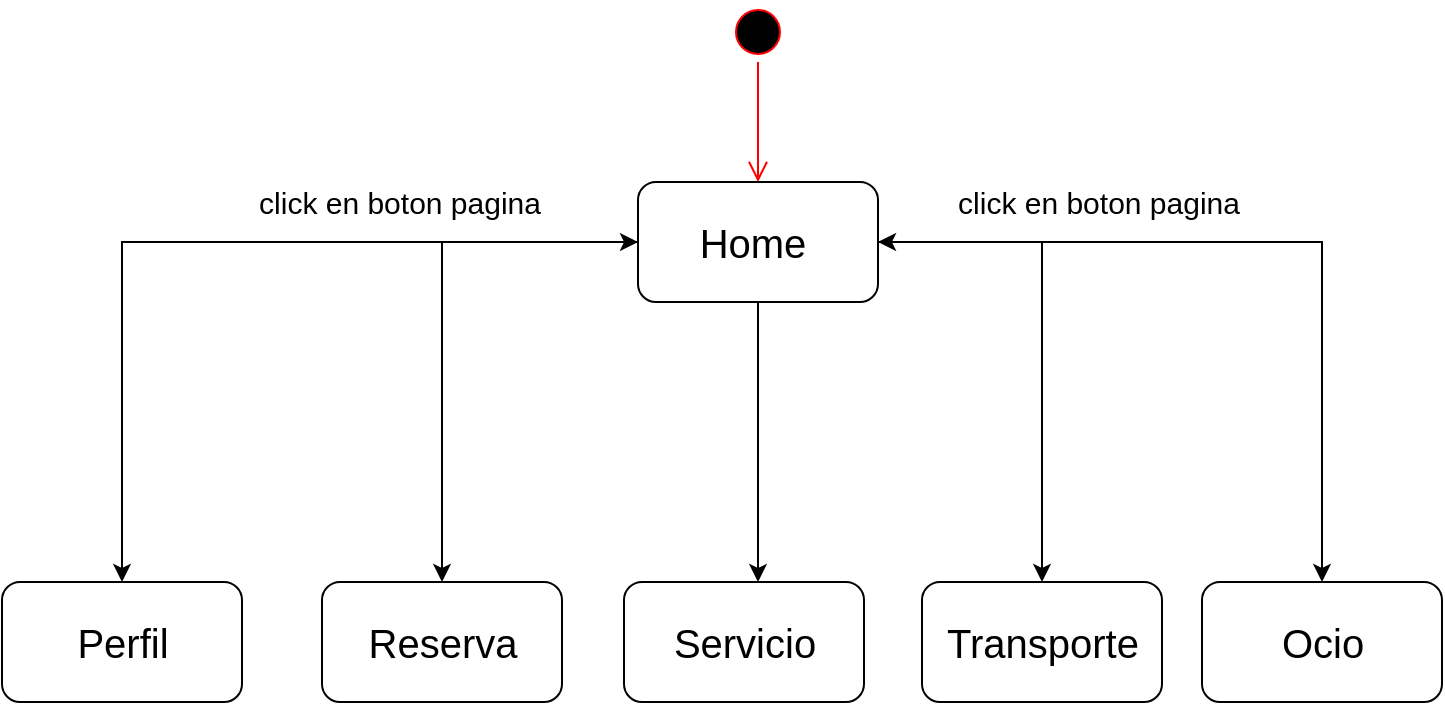 <mxfile version="14.4.7" type="github">
  <diagram id="Udc8YnD41uHaE9qWk62E" name="Page-1">
    <mxGraphModel dx="865" dy="483" grid="1" gridSize="10" guides="1" tooltips="1" connect="1" arrows="1" fold="1" page="1" pageScale="1" pageWidth="827" pageHeight="1169" math="0" shadow="0">
      <root>
        <mxCell id="0" />
        <mxCell id="1" parent="0" />
        <mxCell id="VwBI8esxFhHhD4-XzfhI-1" value="" style="ellipse;html=1;shape=startState;fillColor=#000000;strokeColor=#ff0000;" vertex="1" parent="1">
          <mxGeometry x="443" y="10" width="30" height="30" as="geometry" />
        </mxCell>
        <mxCell id="VwBI8esxFhHhD4-XzfhI-2" value="" style="edgeStyle=orthogonalEdgeStyle;html=1;verticalAlign=bottom;endArrow=open;endSize=8;strokeColor=#ff0000;" edge="1" source="VwBI8esxFhHhD4-XzfhI-1" parent="1">
          <mxGeometry relative="1" as="geometry">
            <mxPoint x="458" y="100" as="targetPoint" />
          </mxGeometry>
        </mxCell>
        <mxCell id="VwBI8esxFhHhD4-XzfhI-16" style="edgeStyle=orthogonalEdgeStyle;rounded=0;orthogonalLoop=1;jettySize=auto;html=1;entryX=0.5;entryY=0;entryDx=0;entryDy=0;" edge="1" parent="1" source="VwBI8esxFhHhD4-XzfhI-3" target="VwBI8esxFhHhD4-XzfhI-5">
          <mxGeometry relative="1" as="geometry" />
        </mxCell>
        <mxCell id="VwBI8esxFhHhD4-XzfhI-17" style="edgeStyle=orthogonalEdgeStyle;rounded=0;orthogonalLoop=1;jettySize=auto;html=1;startArrow=classic;startFill=1;" edge="1" parent="1" source="VwBI8esxFhHhD4-XzfhI-3" target="VwBI8esxFhHhD4-XzfhI-7">
          <mxGeometry relative="1" as="geometry" />
        </mxCell>
        <mxCell id="VwBI8esxFhHhD4-XzfhI-19" style="edgeStyle=orthogonalEdgeStyle;rounded=0;orthogonalLoop=1;jettySize=auto;html=1;" edge="1" parent="1" source="VwBI8esxFhHhD4-XzfhI-3" target="VwBI8esxFhHhD4-XzfhI-9">
          <mxGeometry relative="1" as="geometry">
            <Array as="points">
              <mxPoint x="458" y="250" />
              <mxPoint x="458" y="250" />
            </Array>
          </mxGeometry>
        </mxCell>
        <mxCell id="VwBI8esxFhHhD4-XzfhI-20" style="edgeStyle=orthogonalEdgeStyle;rounded=0;orthogonalLoop=1;jettySize=auto;html=1;entryX=0.5;entryY=0;entryDx=0;entryDy=0;" edge="1" parent="1" source="VwBI8esxFhHhD4-XzfhI-3" target="VwBI8esxFhHhD4-XzfhI-12">
          <mxGeometry relative="1" as="geometry" />
        </mxCell>
        <mxCell id="VwBI8esxFhHhD4-XzfhI-21" style="edgeStyle=orthogonalEdgeStyle;rounded=0;orthogonalLoop=1;jettySize=auto;html=1;entryX=0.5;entryY=0;entryDx=0;entryDy=0;startArrow=classic;startFill=1;" edge="1" parent="1" source="VwBI8esxFhHhD4-XzfhI-3" target="VwBI8esxFhHhD4-XzfhI-14">
          <mxGeometry relative="1" as="geometry" />
        </mxCell>
        <mxCell id="VwBI8esxFhHhD4-XzfhI-3" value="" style="rounded=1;whiteSpace=wrap;html=1;" vertex="1" parent="1">
          <mxGeometry x="398" y="100" width="120" height="60" as="geometry" />
        </mxCell>
        <mxCell id="VwBI8esxFhHhD4-XzfhI-4" value="&lt;font style=&quot;font-size: 20px&quot;&gt;Home&lt;br&gt;&lt;/font&gt;" style="text;html=1;strokeColor=none;fillColor=none;align=center;verticalAlign=middle;whiteSpace=wrap;rounded=0;" vertex="1" parent="1">
          <mxGeometry x="412" y="120" width="87" height="20" as="geometry" />
        </mxCell>
        <mxCell id="VwBI8esxFhHhD4-XzfhI-5" value="" style="rounded=1;whiteSpace=wrap;html=1;" vertex="1" parent="1">
          <mxGeometry x="80" y="300" width="120" height="60" as="geometry" />
        </mxCell>
        <mxCell id="VwBI8esxFhHhD4-XzfhI-6" value="&lt;span style=&quot;font-size: 20px&quot;&gt;Perfil&lt;/span&gt;" style="text;html=1;strokeColor=none;fillColor=none;align=center;verticalAlign=middle;whiteSpace=wrap;rounded=0;" vertex="1" parent="1">
          <mxGeometry x="105.5" y="320" width="69" height="20" as="geometry" />
        </mxCell>
        <mxCell id="VwBI8esxFhHhD4-XzfhI-7" value="" style="rounded=1;whiteSpace=wrap;html=1;" vertex="1" parent="1">
          <mxGeometry x="240" y="300" width="120" height="60" as="geometry" />
        </mxCell>
        <mxCell id="VwBI8esxFhHhD4-XzfhI-8" value="&lt;span style=&quot;font-size: 20px&quot;&gt;Reserva&lt;/span&gt;" style="text;html=1;strokeColor=none;fillColor=none;align=center;verticalAlign=middle;whiteSpace=wrap;rounded=0;" vertex="1" parent="1">
          <mxGeometry x="265.5" y="320" width="69" height="20" as="geometry" />
        </mxCell>
        <mxCell id="VwBI8esxFhHhD4-XzfhI-9" value="" style="rounded=1;whiteSpace=wrap;html=1;" vertex="1" parent="1">
          <mxGeometry x="391" y="300" width="120" height="60" as="geometry" />
        </mxCell>
        <mxCell id="VwBI8esxFhHhD4-XzfhI-10" value="&lt;span style=&quot;font-size: 20px&quot;&gt;Servicio&lt;/span&gt;" style="text;html=1;strokeColor=none;fillColor=none;align=center;verticalAlign=middle;whiteSpace=wrap;rounded=0;" vertex="1" parent="1">
          <mxGeometry x="416.5" y="320" width="69" height="20" as="geometry" />
        </mxCell>
        <mxCell id="VwBI8esxFhHhD4-XzfhI-12" value="" style="rounded=1;whiteSpace=wrap;html=1;" vertex="1" parent="1">
          <mxGeometry x="540" y="300" width="120" height="60" as="geometry" />
        </mxCell>
        <mxCell id="VwBI8esxFhHhD4-XzfhI-13" value="&lt;span style=&quot;font-size: 20px&quot;&gt;Transporte&lt;/span&gt;" style="text;html=1;strokeColor=none;fillColor=none;align=center;verticalAlign=middle;whiteSpace=wrap;rounded=0;" vertex="1" parent="1">
          <mxGeometry x="565.5" y="320" width="69" height="20" as="geometry" />
        </mxCell>
        <mxCell id="VwBI8esxFhHhD4-XzfhI-14" value="" style="rounded=1;whiteSpace=wrap;html=1;" vertex="1" parent="1">
          <mxGeometry x="680" y="300" width="120" height="60" as="geometry" />
        </mxCell>
        <mxCell id="VwBI8esxFhHhD4-XzfhI-15" value="&lt;span style=&quot;font-size: 20px&quot;&gt;Ocio&lt;br&gt;&lt;/span&gt;" style="text;html=1;strokeColor=none;fillColor=none;align=center;verticalAlign=middle;whiteSpace=wrap;rounded=0;" vertex="1" parent="1">
          <mxGeometry x="705.5" y="320" width="69" height="20" as="geometry" />
        </mxCell>
        <mxCell id="VwBI8esxFhHhD4-XzfhI-22" value="&lt;font style=&quot;font-size: 15px&quot;&gt;click en boton pagina&lt;/font&gt;" style="text;html=1;strokeColor=none;fillColor=none;align=center;verticalAlign=middle;whiteSpace=wrap;rounded=0;" vertex="1" parent="1">
          <mxGeometry x="186.5" y="100" width="183.5" height="20" as="geometry" />
        </mxCell>
        <mxCell id="VwBI8esxFhHhD4-XzfhI-24" value="&lt;font style=&quot;font-size: 15px&quot;&gt;click en boton pagina&lt;/font&gt;" style="text;html=1;strokeColor=none;fillColor=none;align=center;verticalAlign=middle;whiteSpace=wrap;rounded=0;" vertex="1" parent="1">
          <mxGeometry x="551" y="100" width="154.5" height="20" as="geometry" />
        </mxCell>
      </root>
    </mxGraphModel>
  </diagram>
</mxfile>
